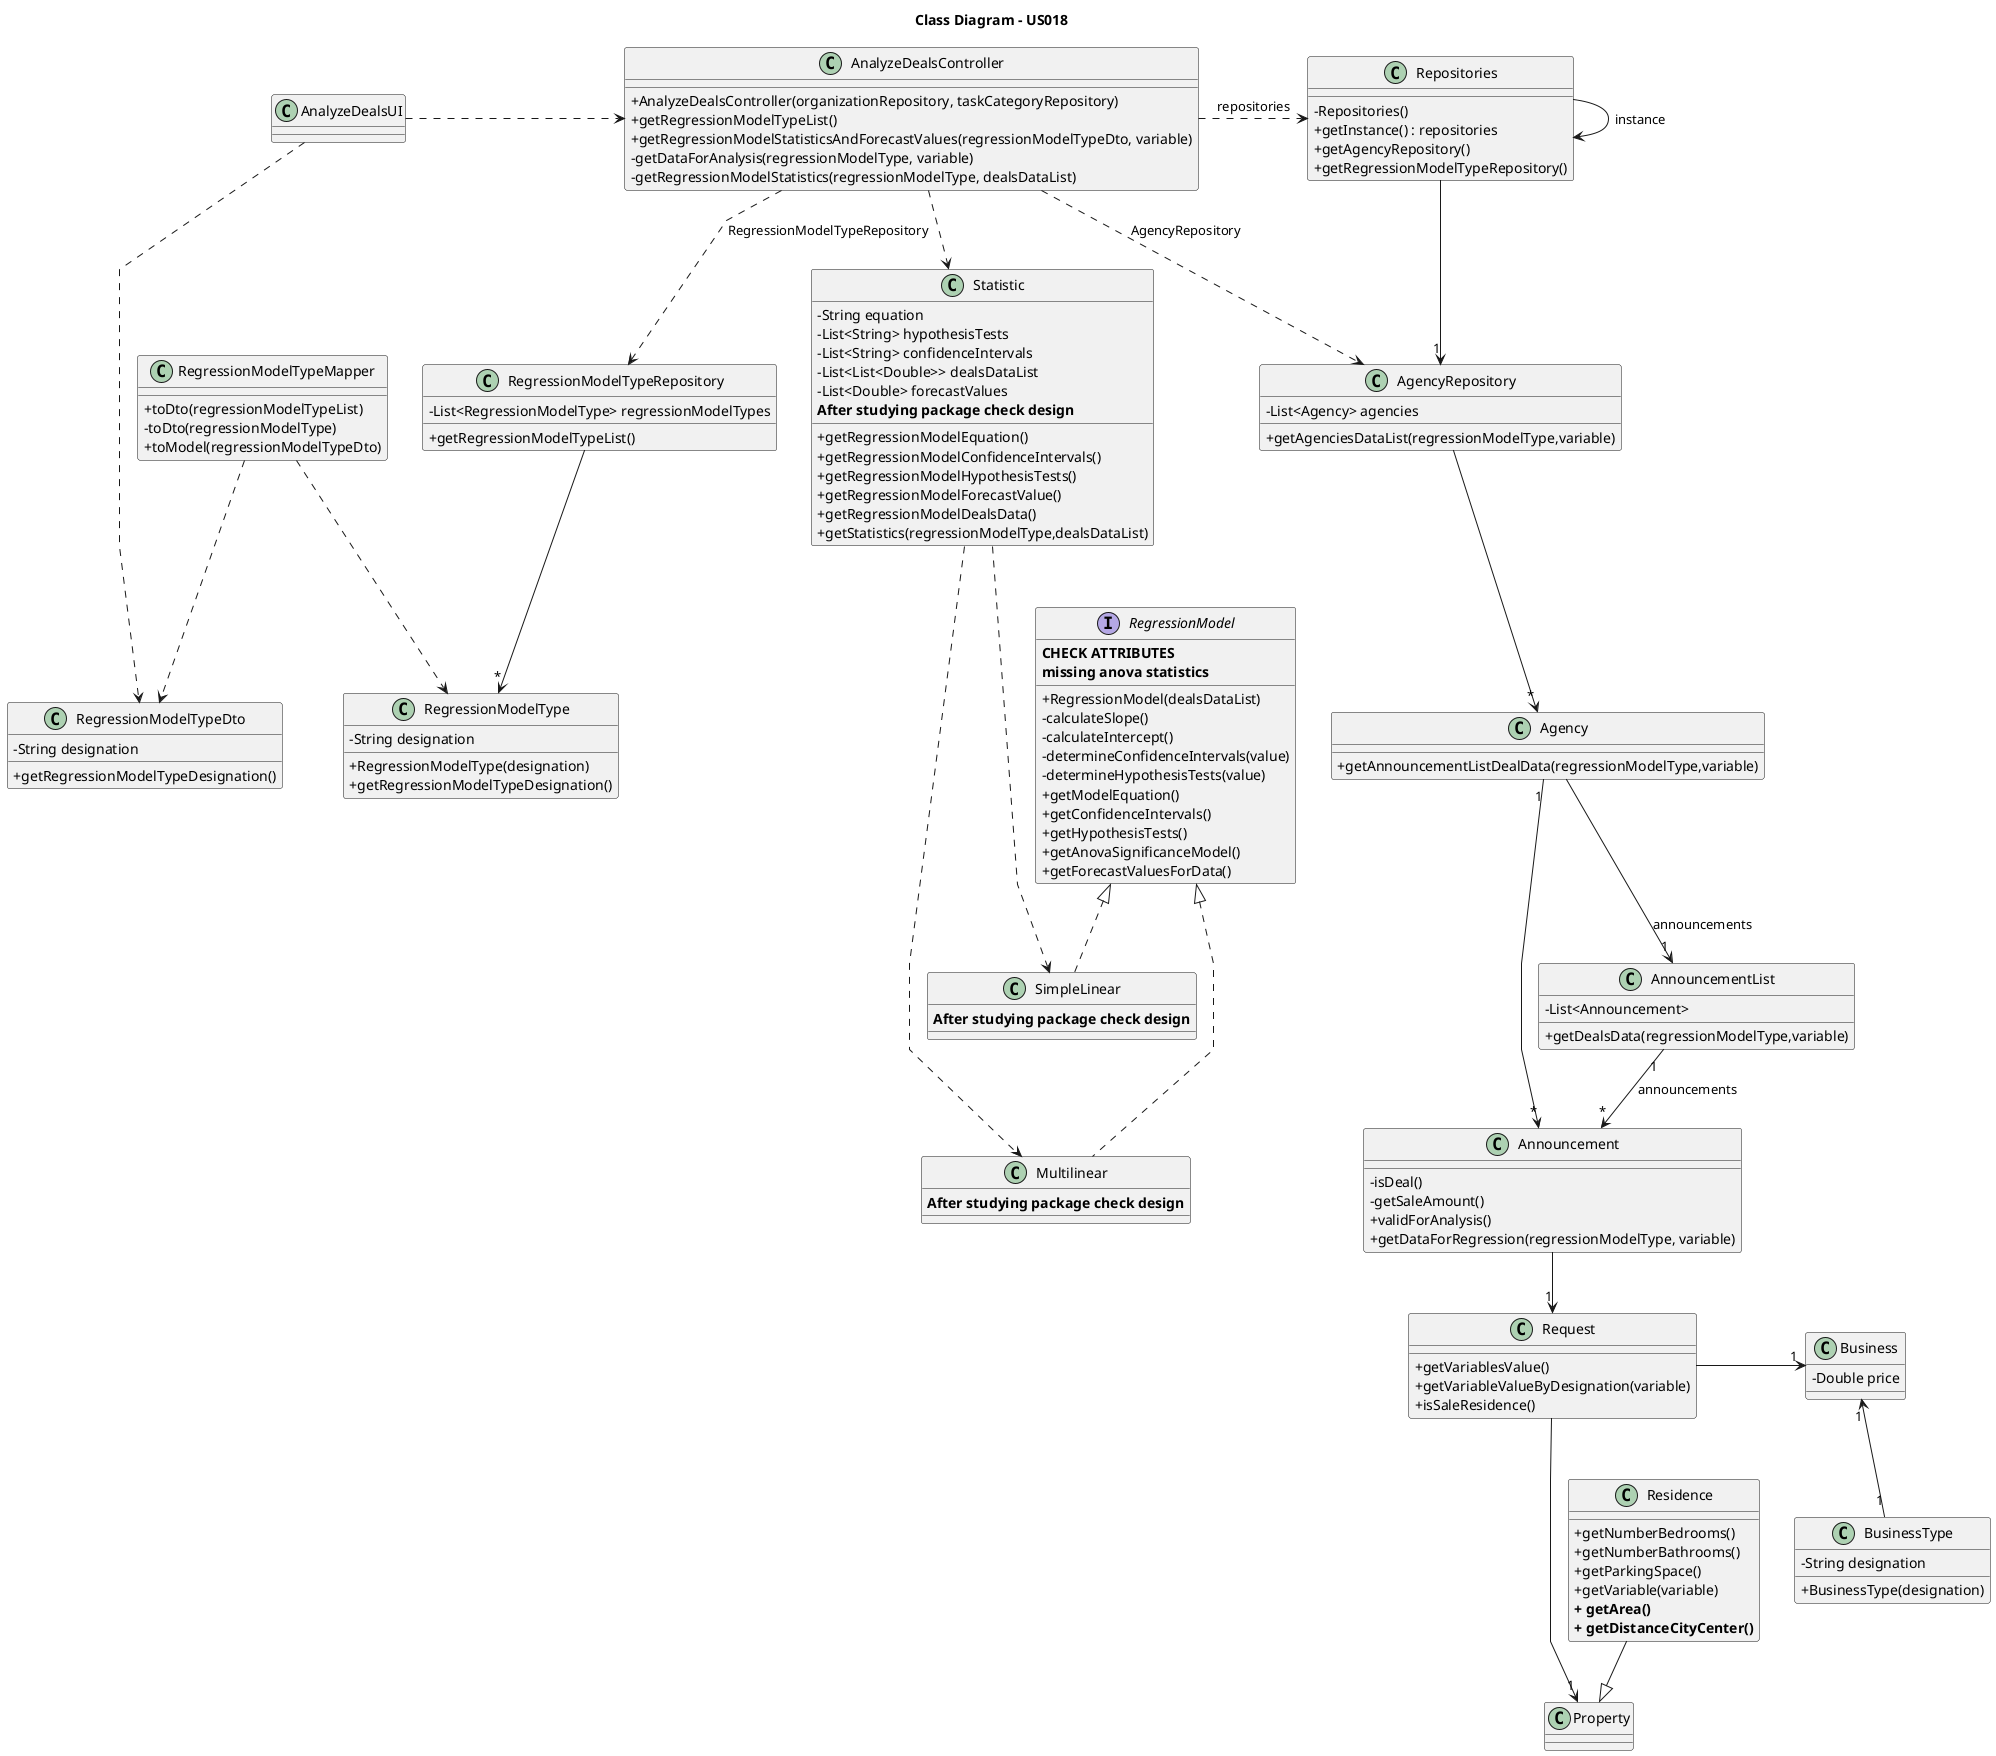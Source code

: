 @startuml
'skinparam monochrome true
skinparam packageStyle rectangle
skinparam shadowing false
skinparam linetype polyline
'skinparam linetype orto

skinparam classAttributeIconSize 0

'left to right direction


title Class Diagram - US018


class Agency {
    + getAnnouncementListDealData(regressionModelType,variable)
}

class AnnouncementList {
    - List<Announcement>
    + getDealsData(regressionModelType,variable)
}

class Announcement {
 - isDeal()
 - getSaleAmount()
 + validForAnalysis()
 + getDataForRegression(regressionModelType, variable)

}

class Request {
 + getVariablesValue()
 + getVariableValueByDesignation(variable)
 + isSaleResidence()
}

class Residence {
 + getNumberBedrooms()
 + getNumberBathrooms()
 + getParkingSpace()
 + getVariable(variable)
 **+ getArea()**
 **+ getDistanceCityCenter()**
}


class AgencyRepository {
    - List<Agency> agencies
    + getAgenciesDataList(regressionModelType,variable)
}
class RegressionModelTypeRepository {
-List<RegressionModelType> regressionModelTypes
    + getRegressionModelTypeList()
}

class RegressionModelType {
- String designation
+ RegressionModelType(designation)
 + getRegressionModelTypeDesignation()
}

class RegressionModelTypeMapper {
 + toDto(regressionModelTypeList)
 - toDto(regressionModelType)
 + toModel(regressionModelTypeDto)
}

class RegressionModelTypeDto {
- String designation
+ getRegressionModelTypeDesignation()
}

class Statistic {
- String equation
- List<String> hypothesisTests
- List<String> confidenceIntervals
- List<List<Double>> dealsDataList
- List<Double> forecastValues
 + getRegressionModelEquation()
 + getRegressionModelConfidenceIntervals()
 + getRegressionModelHypothesisTests()
 + getRegressionModelForecastValue()
 + getRegressionModelDealsData()
 + getStatistics(regressionModelType,dealsDataList)
 **After studying package check design**
}

class Business
{
    - Double price
}
class BusinessType
{
- String designation
+ BusinessType(designation)
}

class Repositories {
    - Repositories()
    + getInstance() : repositories
    + getAgencyRepository()
    + getRegressionModelTypeRepository()
}

class AnalyzeDealsController {
    + AnalyzeDealsController(organizationRepository, taskCategoryRepository)
    + getRegressionModelTypeList()
    + getRegressionModelStatisticsAndForecastValues(regressionModelTypeDto, variable)
    - getDataForAnalysis(regressionModelType, variable)
    - getRegressionModelStatistics(regressionModelType, dealsDataList)
}


class AnalyzeDealsUI{
}

class SimpleLinear implements RegressionModel {
**After studying package check design**
}
class Multilinear implements RegressionModel {
**After studying package check design**
}
interface RegressionModel {
**CHECK ATTRIBUTES**
 + RegressionModel(dealsDataList)
 - calculateSlope()
 - calculateIntercept()
 - determineConfidenceIntervals(value)
 - determineHypothesisTests(value)
 **missing anova statistics**
 + getModelEquation()
 + getConfidenceIntervals()
 + getHypothesisTests()
 + getAnovaSignificanceModel()
 + getForecastValuesForData()
}



Repositories -> Repositories : instance

AnalyzeDealsUI .> AnalyzeDealsController
AnalyzeDealsUI .--> RegressionModelTypeDto

RegressionModelTypeMapper .> RegressionModelTypeDto
RegressionModelTypeMapper .-> RegressionModelType

AnalyzeDealsController .> Repositories : repositories

Repositories --> "1" AgencyRepository

AnalyzeDealsController ..> AgencyRepository : AgencyRepository
AnalyzeDealsController ..> RegressionModelTypeRepository : RegressionModelTypeRepository
AnalyzeDealsController ..> Statistic
Statistic .--> SimpleLinear
Statistic .---> Multilinear

RegressionModelTypeRepository --> "*" RegressionModelType

AgencyRepository --> "*" Agency

AnnouncementList "1" --> "*" Announcement : announcements
Announcement --> "1" Request
Request  ---> "1" Property
    Request -> "1" Business
    Business "1" <-- "1" BusinessType
Residence --|> Property
Agency "1" --> "*" Announcement
Agency  --> "1" AnnouncementList : announcements

@enduml